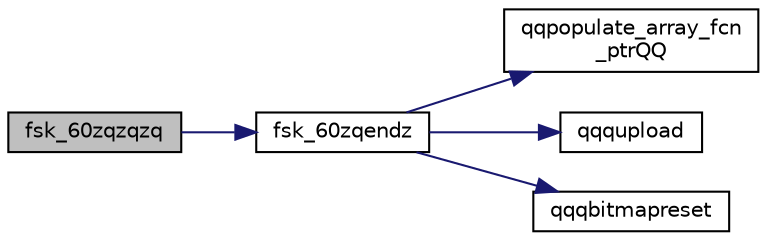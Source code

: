 digraph "fsk_60zqzqzq"
{
  edge [fontname="Helvetica",fontsize="10",labelfontname="Helvetica",labelfontsize="10"];
  node [fontname="Helvetica",fontsize="10",shape=record];
  rankdir="LR";
  Node703 [label="fsk_60zqzqzq",height=0.2,width=0.4,color="black", fillcolor="grey75", style="filled", fontcolor="black"];
  Node703 -> Node704 [color="midnightblue",fontsize="10",style="solid",fontname="Helvetica"];
  Node704 [label="fsk_60zqendz",height=0.2,width=0.4,color="black", fillcolor="white", style="filled",URL="$inszt__fsk_8c.html#a73251ccdc6214ed6ecbd699bd11a67f3"];
  Node704 -> Node705 [color="midnightblue",fontsize="10",style="solid",fontname="Helvetica"];
  Node705 [label="qqpopulate_array_fcn\l_ptrQQ",height=0.2,width=0.4,color="black", fillcolor="white", style="filled",URL="$inszt__fsk_8c.html#a4ad6fa1bb94fc1c3ac2dc30925106081"];
  Node704 -> Node706 [color="midnightblue",fontsize="10",style="solid",fontname="Helvetica"];
  Node706 [label="qqqupload",height=0.2,width=0.4,color="black", fillcolor="white", style="filled",URL="$inszt__fsk_8c.html#a109761d7f84a96b5606e507bace276b5"];
  Node704 -> Node707 [color="midnightblue",fontsize="10",style="solid",fontname="Helvetica"];
  Node707 [label="qqqbitmapreset",height=0.2,width=0.4,color="black", fillcolor="white", style="filled",URL="$inszt__fsk_8c.html#a5688fceaed93ba591e78ee15ccb0187f"];
}
